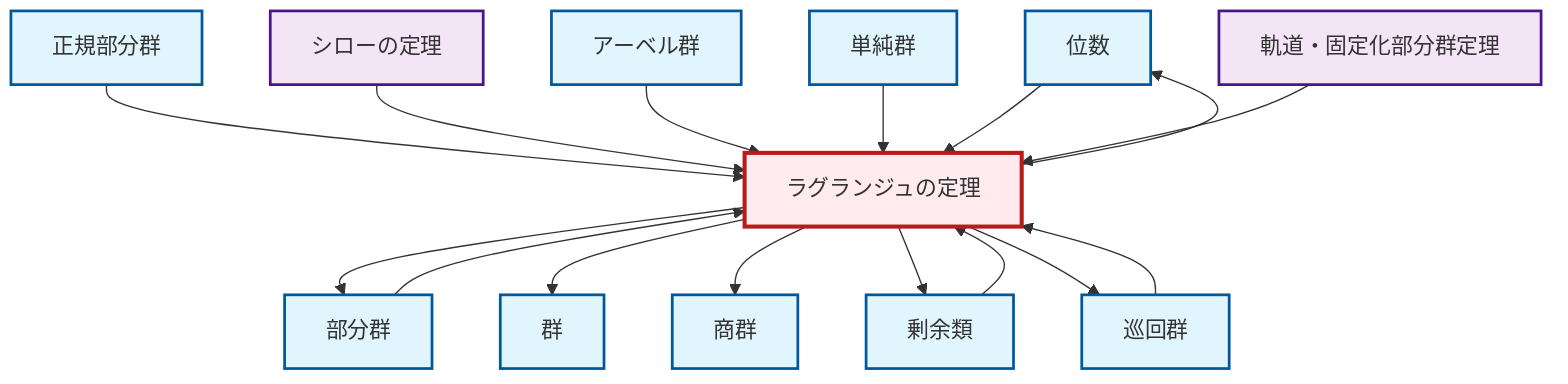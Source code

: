 graph TD
    classDef definition fill:#e1f5fe,stroke:#01579b,stroke-width:2px
    classDef theorem fill:#f3e5f5,stroke:#4a148c,stroke-width:2px
    classDef axiom fill:#fff3e0,stroke:#e65100,stroke-width:2px
    classDef example fill:#e8f5e9,stroke:#1b5e20,stroke-width:2px
    classDef current fill:#ffebee,stroke:#b71c1c,stroke-width:3px
    def-order["位数"]:::definition
    def-group["群"]:::definition
    thm-sylow["シローの定理"]:::theorem
    def-cyclic-group["巡回群"]:::definition
    def-normal-subgroup["正規部分群"]:::definition
    def-abelian-group["アーベル群"]:::definition
    def-quotient-group["商群"]:::definition
    def-subgroup["部分群"]:::definition
    thm-orbit-stabilizer["軌道・固定化部分群定理"]:::theorem
    def-coset["剰余類"]:::definition
    thm-lagrange["ラグランジュの定理"]:::theorem
    def-simple-group["単純群"]:::definition
    thm-lagrange --> def-subgroup
    def-normal-subgroup --> thm-lagrange
    def-cyclic-group --> thm-lagrange
    def-coset --> thm-lagrange
    thm-lagrange --> def-group
    thm-lagrange --> def-order
    thm-sylow --> thm-lagrange
    def-abelian-group --> thm-lagrange
    def-simple-group --> thm-lagrange
    def-order --> thm-lagrange
    thm-lagrange --> def-quotient-group
    thm-lagrange --> def-coset
    thm-orbit-stabilizer --> thm-lagrange
    thm-lagrange --> def-cyclic-group
    def-subgroup --> thm-lagrange
    class thm-lagrange current